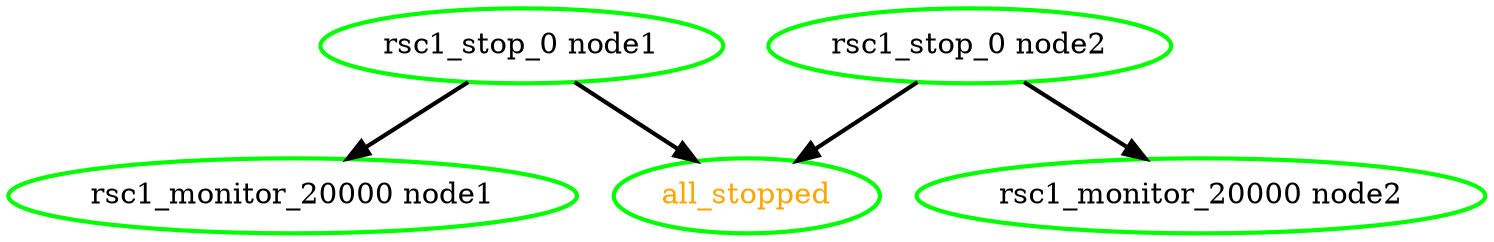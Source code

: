 digraph "g" {
"all_stopped" [ style=bold color="green" fontcolor="orange" ]
"rsc1_monitor_20000 node1" [ style=bold color="green" fontcolor="black" ]
"rsc1_monitor_20000 node2" [ style=bold color="green" fontcolor="black" ]
"rsc1_stop_0 node1" -> "all_stopped" [ style = bold]
"rsc1_stop_0 node1" -> "rsc1_monitor_20000 node1" [ style = bold]
"rsc1_stop_0 node1" [ style=bold color="green" fontcolor="black" ]
"rsc1_stop_0 node2" -> "all_stopped" [ style = bold]
"rsc1_stop_0 node2" -> "rsc1_monitor_20000 node2" [ style = bold]
"rsc1_stop_0 node2" [ style=bold color="green" fontcolor="black" ]
}
